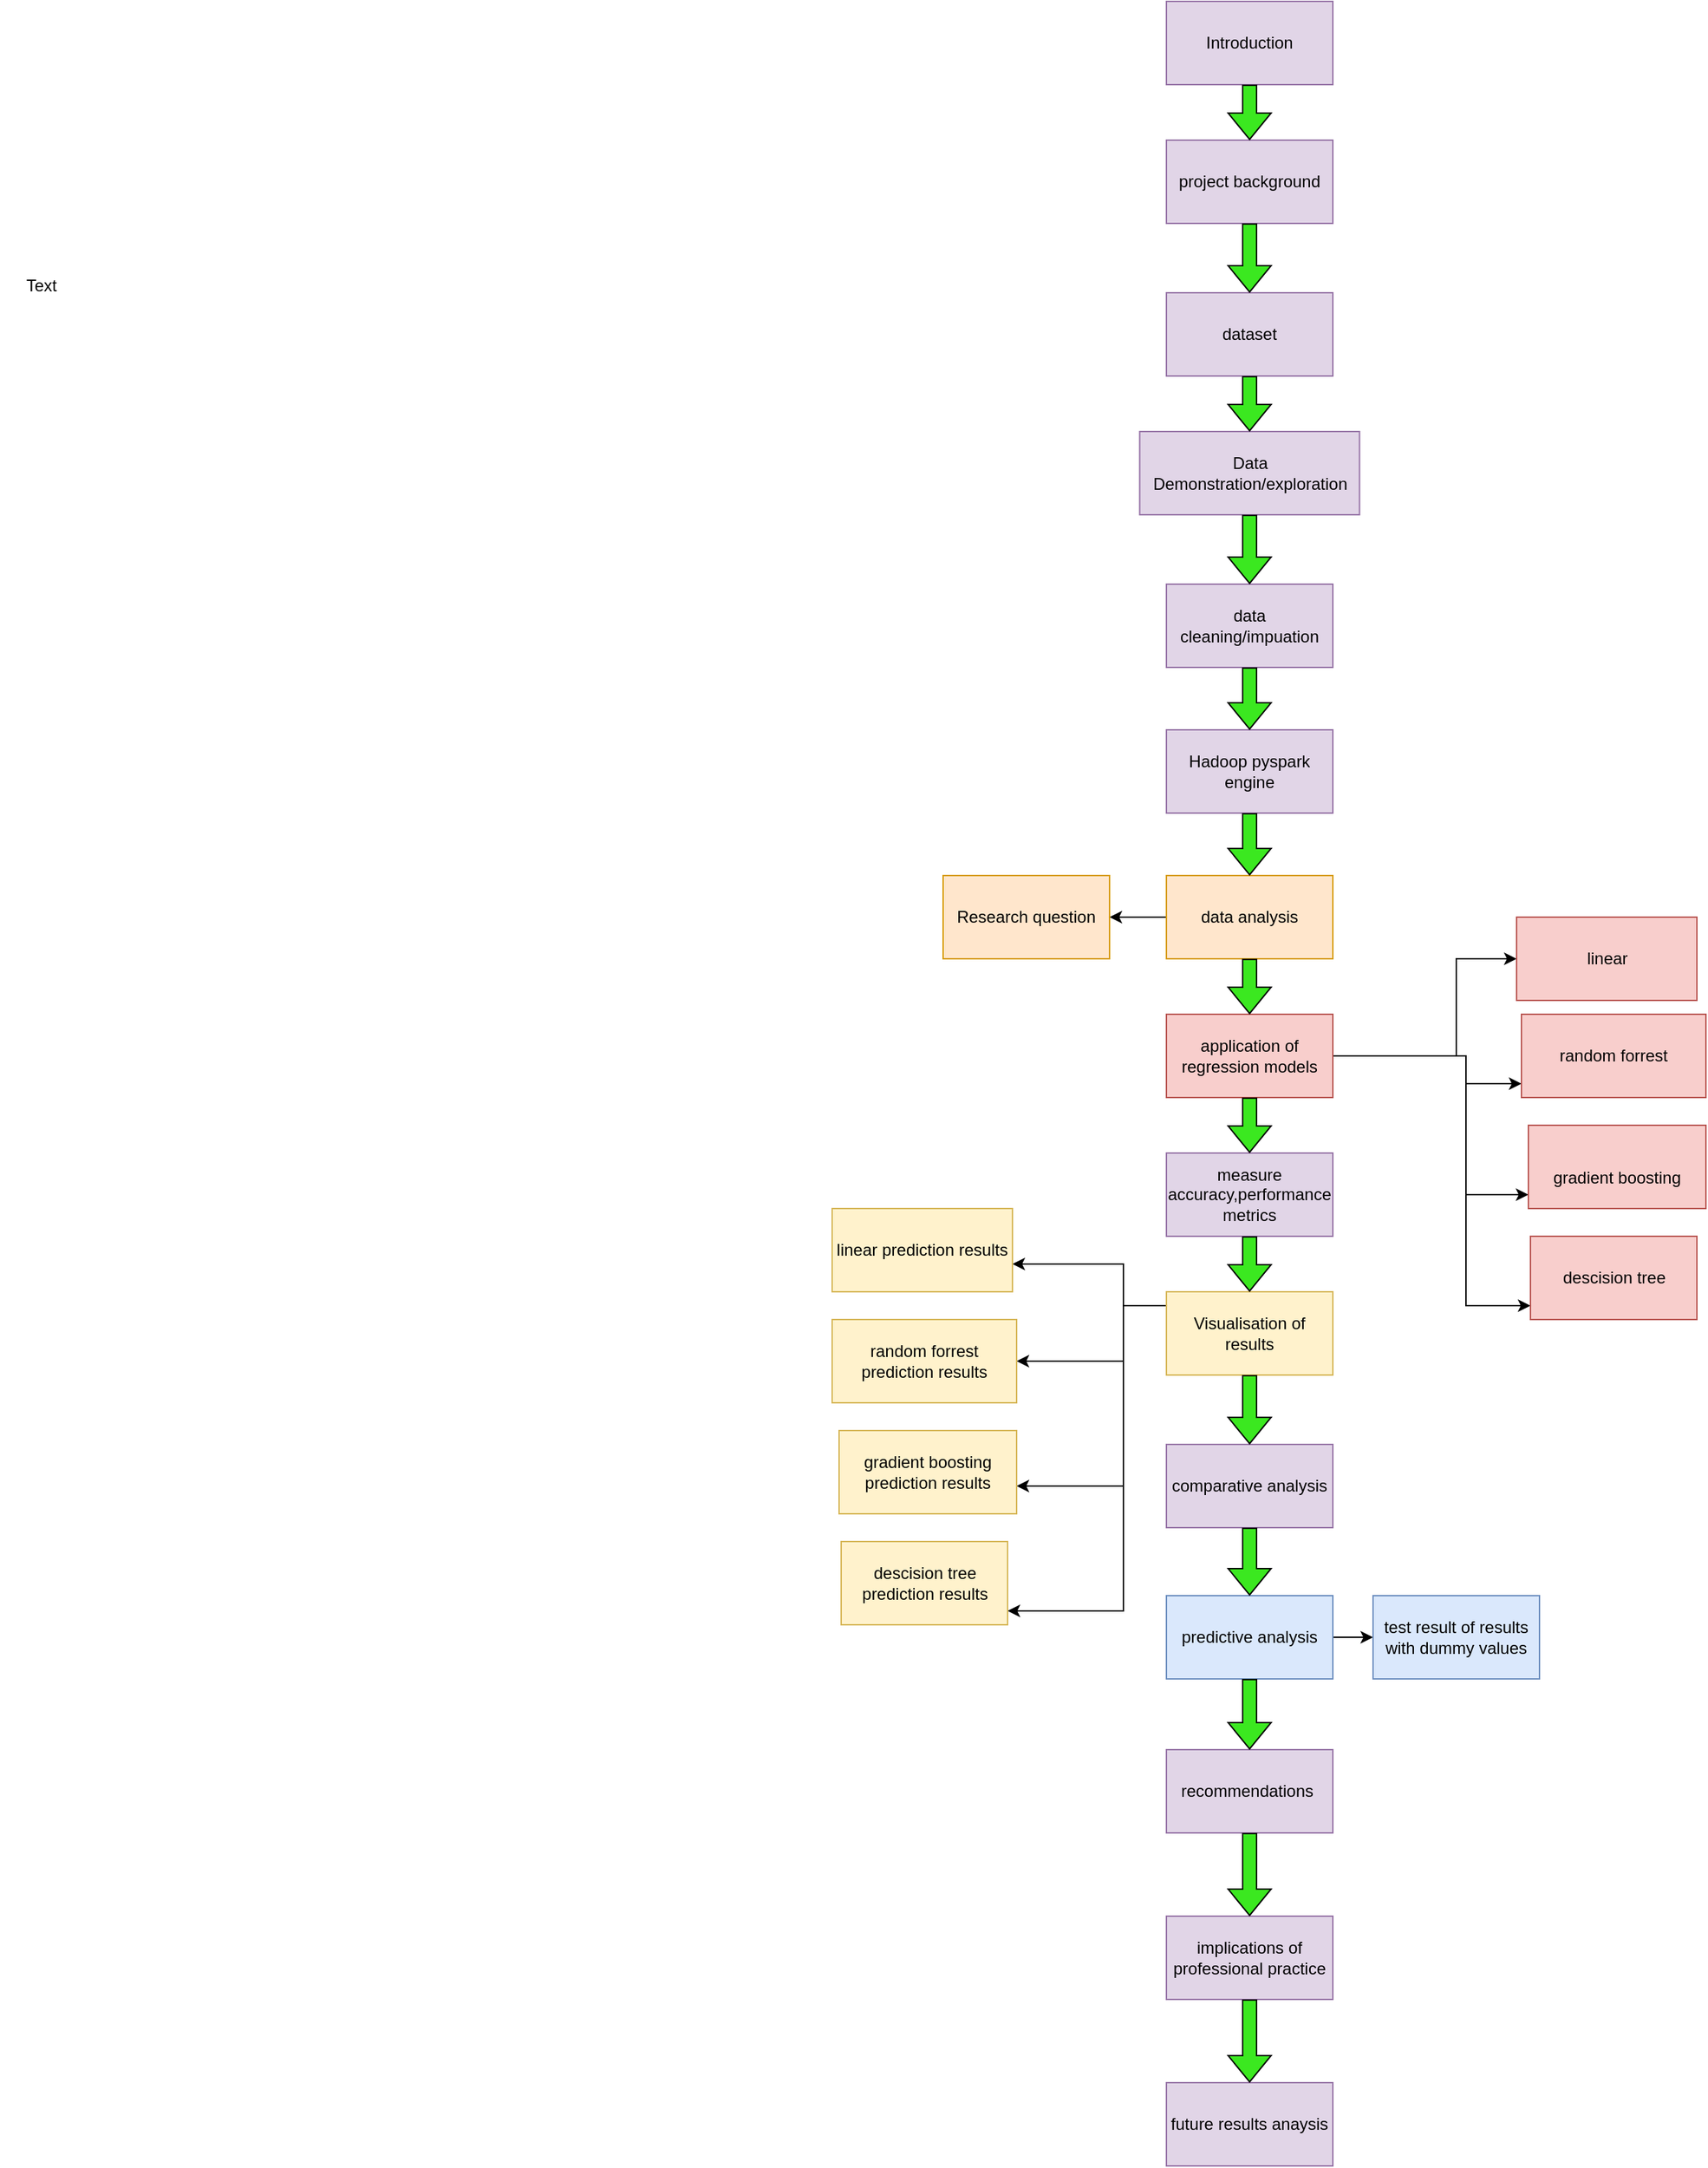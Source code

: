 <mxfile version="20.3.0" type="device"><diagram id="C5RBs43oDa-KdzZeNtuy" name="Page-1"><mxGraphModel dx="1865" dy="649" grid="1" gridSize="10" guides="1" tooltips="1" connect="1" arrows="1" fold="1" page="1" pageScale="1" pageWidth="827" pageHeight="1169" math="0" shadow="0"><root><mxCell id="WIyWlLk6GJQsqaUBKTNV-0"/><mxCell id="WIyWlLk6GJQsqaUBKTNV-1" parent="WIyWlLk6GJQsqaUBKTNV-0"/><mxCell id="utOqxMnaWdYdPfF11MEj-0" value="dataset" style="rounded=0;whiteSpace=wrap;html=1;fillColor=#e1d5e7;strokeColor=#9673a6;" vertex="1" parent="WIyWlLk6GJQsqaUBKTNV-1"><mxGeometry x="781" y="230" width="120" height="60" as="geometry"/></mxCell><mxCell id="utOqxMnaWdYdPfF11MEj-3" value="Data Demonstration/exploration" style="rounded=0;whiteSpace=wrap;html=1;fillColor=#e1d5e7;strokeColor=#9673a6;" vertex="1" parent="WIyWlLk6GJQsqaUBKTNV-1"><mxGeometry x="761.75" y="330" width="158.5" height="60" as="geometry"/></mxCell><mxCell id="utOqxMnaWdYdPfF11MEj-4" value="data cleaning/impuation" style="rounded=0;whiteSpace=wrap;html=1;fillColor=#e1d5e7;strokeColor=#9673a6;" vertex="1" parent="WIyWlLk6GJQsqaUBKTNV-1"><mxGeometry x="781" y="440" width="120" height="60" as="geometry"/></mxCell><mxCell id="utOqxMnaWdYdPfF11MEj-5" value="Hadoop pyspark engine" style="rounded=0;whiteSpace=wrap;html=1;fillColor=#e1d5e7;strokeColor=#9673a6;" vertex="1" parent="WIyWlLk6GJQsqaUBKTNV-1"><mxGeometry x="781" y="545" width="120" height="60" as="geometry"/></mxCell><mxCell id="utOqxMnaWdYdPfF11MEj-6" value="Text" style="text;html=1;strokeColor=none;fillColor=none;align=center;verticalAlign=middle;whiteSpace=wrap;rounded=0;" vertex="1" parent="WIyWlLk6GJQsqaUBKTNV-1"><mxGeometry x="-60" y="210" width="60" height="30" as="geometry"/></mxCell><mxCell id="utOqxMnaWdYdPfF11MEj-22" style="edgeStyle=orthogonalEdgeStyle;rounded=0;orthogonalLoop=1;jettySize=auto;html=1;" edge="1" parent="WIyWlLk6GJQsqaUBKTNV-1" source="utOqxMnaWdYdPfF11MEj-7" target="utOqxMnaWdYdPfF11MEj-82"><mxGeometry relative="1" as="geometry"><mxPoint x="590" y="635" as="targetPoint"/></mxGeometry></mxCell><mxCell id="utOqxMnaWdYdPfF11MEj-7" value="data analysis" style="rounded=0;whiteSpace=wrap;html=1;fillColor=#ffe6cc;strokeColor=#d79b00;" vertex="1" parent="WIyWlLk6GJQsqaUBKTNV-1"><mxGeometry x="781" y="650" width="120" height="60" as="geometry"/></mxCell><mxCell id="utOqxMnaWdYdPfF11MEj-15" value="Introduction" style="rounded=0;whiteSpace=wrap;html=1;fillColor=#e1d5e7;strokeColor=#9673a6;" vertex="1" parent="WIyWlLk6GJQsqaUBKTNV-1"><mxGeometry x="781" y="20" width="120" height="60" as="geometry"/></mxCell><mxCell id="utOqxMnaWdYdPfF11MEj-16" value="project background" style="rounded=0;whiteSpace=wrap;html=1;fillColor=#e1d5e7;strokeColor=#9673a6;" vertex="1" parent="WIyWlLk6GJQsqaUBKTNV-1"><mxGeometry x="781" y="120" width="120" height="60" as="geometry"/></mxCell><mxCell id="utOqxMnaWdYdPfF11MEj-28" style="edgeStyle=orthogonalEdgeStyle;rounded=0;orthogonalLoop=1;jettySize=auto;html=1;" edge="1" parent="WIyWlLk6GJQsqaUBKTNV-1" source="utOqxMnaWdYdPfF11MEj-24" target="utOqxMnaWdYdPfF11MEj-27"><mxGeometry relative="1" as="geometry"><mxPoint x="898" y="730" as="sourcePoint"/><mxPoint x="1037" y="730" as="targetPoint"/><Array as="points"><mxPoint x="990" y="780"/><mxPoint x="990" y="710"/></Array></mxGeometry></mxCell><mxCell id="utOqxMnaWdYdPfF11MEj-43" style="edgeStyle=orthogonalEdgeStyle;rounded=0;orthogonalLoop=1;jettySize=auto;html=1;" edge="1" parent="WIyWlLk6GJQsqaUBKTNV-1" source="utOqxMnaWdYdPfF11MEj-24" target="utOqxMnaWdYdPfF11MEj-42"><mxGeometry relative="1" as="geometry"><mxPoint x="898" y="730" as="sourcePoint"/><Array as="points"><mxPoint x="997" y="780"/><mxPoint x="997" y="800"/></Array></mxGeometry></mxCell><mxCell id="utOqxMnaWdYdPfF11MEj-45" style="edgeStyle=orthogonalEdgeStyle;rounded=0;orthogonalLoop=1;jettySize=auto;html=1;" edge="1" parent="WIyWlLk6GJQsqaUBKTNV-1" source="utOqxMnaWdYdPfF11MEj-24" target="utOqxMnaWdYdPfF11MEj-44"><mxGeometry relative="1" as="geometry"><mxPoint x="898" y="730" as="sourcePoint"/><Array as="points"><mxPoint x="997" y="780"/><mxPoint x="997" y="880"/></Array></mxGeometry></mxCell><mxCell id="utOqxMnaWdYdPfF11MEj-47" style="edgeStyle=orthogonalEdgeStyle;rounded=0;orthogonalLoop=1;jettySize=auto;html=1;" edge="1" parent="WIyWlLk6GJQsqaUBKTNV-1" source="utOqxMnaWdYdPfF11MEj-24" target="utOqxMnaWdYdPfF11MEj-46"><mxGeometry relative="1" as="geometry"><mxPoint x="898" y="730" as="sourcePoint"/><Array as="points"><mxPoint x="997" y="780"/><mxPoint x="997" y="960"/></Array></mxGeometry></mxCell><mxCell id="utOqxMnaWdYdPfF11MEj-24" value="application of regression models" style="rounded=0;whiteSpace=wrap;html=1;fillColor=#f8cecc;strokeColor=#b85450;" vertex="1" parent="WIyWlLk6GJQsqaUBKTNV-1"><mxGeometry x="781" y="750" width="120" height="60" as="geometry"/></mxCell><mxCell id="utOqxMnaWdYdPfF11MEj-26" value="measure accuracy,performance metrics" style="rounded=0;whiteSpace=wrap;html=1;fillColor=#e1d5e7;strokeColor=#9673a6;" vertex="1" parent="WIyWlLk6GJQsqaUBKTNV-1"><mxGeometry x="781" y="850" width="120" height="60" as="geometry"/></mxCell><mxCell id="utOqxMnaWdYdPfF11MEj-27" value="linear&lt;br&gt;" style="rounded=0;whiteSpace=wrap;html=1;fillColor=#f8cecc;strokeColor=#b85450;" vertex="1" parent="WIyWlLk6GJQsqaUBKTNV-1"><mxGeometry x="1033.5" y="680" width="130" height="60" as="geometry"/></mxCell><mxCell id="utOqxMnaWdYdPfF11MEj-52" style="edgeStyle=orthogonalEdgeStyle;rounded=0;orthogonalLoop=1;jettySize=auto;html=1;" edge="1" parent="WIyWlLk6GJQsqaUBKTNV-1" source="utOqxMnaWdYdPfF11MEj-30" target="utOqxMnaWdYdPfF11MEj-48"><mxGeometry relative="1" as="geometry"><Array as="points"><mxPoint x="750" y="960"/><mxPoint x="750" y="930"/></Array></mxGeometry></mxCell><mxCell id="utOqxMnaWdYdPfF11MEj-53" style="edgeStyle=orthogonalEdgeStyle;rounded=0;orthogonalLoop=1;jettySize=auto;html=1;" edge="1" parent="WIyWlLk6GJQsqaUBKTNV-1" source="utOqxMnaWdYdPfF11MEj-30" target="utOqxMnaWdYdPfF11MEj-49"><mxGeometry relative="1" as="geometry"><Array as="points"><mxPoint x="750" y="960"/><mxPoint x="750" y="1000"/></Array></mxGeometry></mxCell><mxCell id="utOqxMnaWdYdPfF11MEj-54" style="edgeStyle=orthogonalEdgeStyle;rounded=0;orthogonalLoop=1;jettySize=auto;html=1;" edge="1" parent="WIyWlLk6GJQsqaUBKTNV-1" source="utOqxMnaWdYdPfF11MEj-30" target="utOqxMnaWdYdPfF11MEj-50"><mxGeometry relative="1" as="geometry"><Array as="points"><mxPoint x="750" y="960"/><mxPoint x="750" y="1090"/></Array></mxGeometry></mxCell><mxCell id="utOqxMnaWdYdPfF11MEj-55" style="edgeStyle=orthogonalEdgeStyle;rounded=0;orthogonalLoop=1;jettySize=auto;html=1;" edge="1" parent="WIyWlLk6GJQsqaUBKTNV-1" source="utOqxMnaWdYdPfF11MEj-30" target="utOqxMnaWdYdPfF11MEj-51"><mxGeometry relative="1" as="geometry"><Array as="points"><mxPoint x="750" y="960"/><mxPoint x="750" y="1180"/></Array></mxGeometry></mxCell><mxCell id="utOqxMnaWdYdPfF11MEj-30" value="Visualisation of results" style="rounded=0;whiteSpace=wrap;html=1;fillColor=#fff2cc;strokeColor=#d6b656;" vertex="1" parent="WIyWlLk6GJQsqaUBKTNV-1"><mxGeometry x="781" y="950" width="120" height="60" as="geometry"/></mxCell><mxCell id="utOqxMnaWdYdPfF11MEj-41" style="edgeStyle=orthogonalEdgeStyle;rounded=0;orthogonalLoop=1;jettySize=auto;html=1;" edge="1" parent="WIyWlLk6GJQsqaUBKTNV-1" source="utOqxMnaWdYdPfF11MEj-31" target="utOqxMnaWdYdPfF11MEj-32"><mxGeometry relative="1" as="geometry"/></mxCell><mxCell id="utOqxMnaWdYdPfF11MEj-31" value="predictive analysis" style="rounded=0;whiteSpace=wrap;html=1;fillColor=#dae8fc;strokeColor=#6c8ebf;" vertex="1" parent="WIyWlLk6GJQsqaUBKTNV-1"><mxGeometry x="781" y="1169" width="120" height="60" as="geometry"/></mxCell><mxCell id="utOqxMnaWdYdPfF11MEj-32" value="test result of results with dummy values" style="rounded=0;whiteSpace=wrap;html=1;fillColor=#dae8fc;strokeColor=#6c8ebf;" vertex="1" parent="WIyWlLk6GJQsqaUBKTNV-1"><mxGeometry x="930" y="1169" width="120" height="60" as="geometry"/></mxCell><mxCell id="utOqxMnaWdYdPfF11MEj-33" value="comparative analysis" style="rounded=0;whiteSpace=wrap;html=1;fillColor=#e1d5e7;strokeColor=#9673a6;" vertex="1" parent="WIyWlLk6GJQsqaUBKTNV-1"><mxGeometry x="781" y="1060" width="120" height="60" as="geometry"/></mxCell><mxCell id="utOqxMnaWdYdPfF11MEj-34" value="recommendations&amp;nbsp;" style="rounded=0;whiteSpace=wrap;html=1;fillColor=#e1d5e7;strokeColor=#9673a6;" vertex="1" parent="WIyWlLk6GJQsqaUBKTNV-1"><mxGeometry x="781" y="1280" width="120" height="60" as="geometry"/></mxCell><mxCell id="utOqxMnaWdYdPfF11MEj-35" value="implications of professional practice" style="rounded=0;whiteSpace=wrap;html=1;fillColor=#e1d5e7;strokeColor=#9673a6;" vertex="1" parent="WIyWlLk6GJQsqaUBKTNV-1"><mxGeometry x="781" y="1400" width="120" height="60" as="geometry"/></mxCell><mxCell id="utOqxMnaWdYdPfF11MEj-36" value="future results anaysis" style="rounded=0;whiteSpace=wrap;html=1;fillColor=#e1d5e7;strokeColor=#9673a6;" vertex="1" parent="WIyWlLk6GJQsqaUBKTNV-1"><mxGeometry x="781" y="1520" width="120" height="60" as="geometry"/></mxCell><mxCell id="utOqxMnaWdYdPfF11MEj-42" value="random forrest" style="rounded=0;whiteSpace=wrap;html=1;fillColor=#f8cecc;strokeColor=#b85450;" vertex="1" parent="WIyWlLk6GJQsqaUBKTNV-1"><mxGeometry x="1037" y="750" width="133" height="60" as="geometry"/></mxCell><mxCell id="utOqxMnaWdYdPfF11MEj-44" value="&lt;br&gt;gradient boosting" style="rounded=0;whiteSpace=wrap;html=1;fillColor=#f8cecc;strokeColor=#b85450;" vertex="1" parent="WIyWlLk6GJQsqaUBKTNV-1"><mxGeometry x="1042" y="830" width="128" height="60" as="geometry"/></mxCell><mxCell id="utOqxMnaWdYdPfF11MEj-46" value="descision tree" style="rounded=0;whiteSpace=wrap;html=1;fillColor=#f8cecc;strokeColor=#b85450;" vertex="1" parent="WIyWlLk6GJQsqaUBKTNV-1"><mxGeometry x="1043.5" y="910" width="120" height="60" as="geometry"/></mxCell><mxCell id="utOqxMnaWdYdPfF11MEj-48" value="linear prediction results" style="rounded=0;whiteSpace=wrap;html=1;fillColor=#fff2cc;strokeColor=#d6b656;" vertex="1" parent="WIyWlLk6GJQsqaUBKTNV-1"><mxGeometry x="540" y="890" width="130" height="60" as="geometry"/></mxCell><mxCell id="utOqxMnaWdYdPfF11MEj-49" value="random forrest prediction results" style="rounded=0;whiteSpace=wrap;html=1;fillColor=#fff2cc;strokeColor=#d6b656;" vertex="1" parent="WIyWlLk6GJQsqaUBKTNV-1"><mxGeometry x="540" y="970" width="133" height="60" as="geometry"/></mxCell><mxCell id="utOqxMnaWdYdPfF11MEj-50" value="gradient boosting prediction results" style="rounded=0;whiteSpace=wrap;html=1;fillColor=#fff2cc;strokeColor=#d6b656;" vertex="1" parent="WIyWlLk6GJQsqaUBKTNV-1"><mxGeometry x="545" y="1050" width="128" height="60" as="geometry"/></mxCell><mxCell id="utOqxMnaWdYdPfF11MEj-51" value="descision tree&lt;br&gt;prediction results" style="rounded=0;whiteSpace=wrap;html=1;fillColor=#fff2cc;strokeColor=#d6b656;" vertex="1" parent="WIyWlLk6GJQsqaUBKTNV-1"><mxGeometry x="546.5" y="1130" width="120" height="60" as="geometry"/></mxCell><mxCell id="utOqxMnaWdYdPfF11MEj-61" value="" style="shape=flexArrow;endArrow=classic;html=1;rounded=0;fillColor=#3BE820;strokeColor=#000000;" edge="1" parent="WIyWlLk6GJQsqaUBKTNV-1" source="utOqxMnaWdYdPfF11MEj-15" target="utOqxMnaWdYdPfF11MEj-16"><mxGeometry width="50" height="50" relative="1" as="geometry"><mxPoint x="860" y="-140" as="sourcePoint"/><mxPoint x="950" y="-190" as="targetPoint"/><Array as="points"/></mxGeometry></mxCell><mxCell id="utOqxMnaWdYdPfF11MEj-62" value="" style="shape=flexArrow;endArrow=classic;html=1;rounded=0;fillColor=#3BE820;strokeColor=#000000;" edge="1" parent="WIyWlLk6GJQsqaUBKTNV-1" source="utOqxMnaWdYdPfF11MEj-16" target="utOqxMnaWdYdPfF11MEj-0"><mxGeometry width="50" height="50" relative="1" as="geometry"><mxPoint x="897" y="-46" as="sourcePoint"/><mxPoint x="897" y="34" as="targetPoint"/><Array as="points"/></mxGeometry></mxCell><mxCell id="utOqxMnaWdYdPfF11MEj-68" value="" style="shape=flexArrow;endArrow=classic;html=1;rounded=0;fillColor=#3BE820;" edge="1" parent="WIyWlLk6GJQsqaUBKTNV-1" source="utOqxMnaWdYdPfF11MEj-0" target="utOqxMnaWdYdPfF11MEj-3"><mxGeometry width="50" height="50" relative="1" as="geometry"><mxPoint x="860" y="190" as="sourcePoint"/><mxPoint x="910" y="140" as="targetPoint"/></mxGeometry></mxCell><mxCell id="utOqxMnaWdYdPfF11MEj-71" value="" style="shape=flexArrow;endArrow=classic;html=1;rounded=0;fillColor=#3BE820;" edge="1" parent="WIyWlLk6GJQsqaUBKTNV-1" source="utOqxMnaWdYdPfF11MEj-3" target="utOqxMnaWdYdPfF11MEj-4"><mxGeometry width="50" height="50" relative="1" as="geometry"><mxPoint x="900" y="310" as="sourcePoint"/><mxPoint x="950" y="260" as="targetPoint"/></mxGeometry></mxCell><mxCell id="utOqxMnaWdYdPfF11MEj-72" value="" style="shape=flexArrow;endArrow=classic;html=1;rounded=0;fillColor=#3BE820;" edge="1" parent="WIyWlLk6GJQsqaUBKTNV-1" source="utOqxMnaWdYdPfF11MEj-4" target="utOqxMnaWdYdPfF11MEj-5"><mxGeometry width="50" height="50" relative="1" as="geometry"><mxPoint x="940" y="460" as="sourcePoint"/><mxPoint x="990" y="410" as="targetPoint"/></mxGeometry></mxCell><mxCell id="utOqxMnaWdYdPfF11MEj-73" value="" style="shape=flexArrow;endArrow=classic;html=1;rounded=0;fillColor=#3BE820;" edge="1" parent="WIyWlLk6GJQsqaUBKTNV-1" source="utOqxMnaWdYdPfF11MEj-5" target="utOqxMnaWdYdPfF11MEj-7"><mxGeometry width="50" height="50" relative="1" as="geometry"><mxPoint x="820" y="560" as="sourcePoint"/><mxPoint x="870" y="510" as="targetPoint"/></mxGeometry></mxCell><mxCell id="utOqxMnaWdYdPfF11MEj-74" value="" style="shape=flexArrow;endArrow=classic;html=1;rounded=0;fillColor=#3BE820;" edge="1" parent="WIyWlLk6GJQsqaUBKTNV-1" source="utOqxMnaWdYdPfF11MEj-7" target="utOqxMnaWdYdPfF11MEj-24"><mxGeometry width="50" height="50" relative="1" as="geometry"><mxPoint x="820" y="730" as="sourcePoint"/><mxPoint x="870" y="680" as="targetPoint"/></mxGeometry></mxCell><mxCell id="utOqxMnaWdYdPfF11MEj-75" value="" style="shape=flexArrow;endArrow=classic;html=1;rounded=0;fillColor=#3BE820;" edge="1" parent="WIyWlLk6GJQsqaUBKTNV-1" source="utOqxMnaWdYdPfF11MEj-24" target="utOqxMnaWdYdPfF11MEj-26"><mxGeometry width="50" height="50" relative="1" as="geometry"><mxPoint x="820" y="850" as="sourcePoint"/><mxPoint x="870" y="800" as="targetPoint"/></mxGeometry></mxCell><mxCell id="utOqxMnaWdYdPfF11MEj-76" value="" style="shape=flexArrow;endArrow=classic;html=1;rounded=0;fillColor=#3BE820;" edge="1" parent="WIyWlLk6GJQsqaUBKTNV-1" source="utOqxMnaWdYdPfF11MEj-26" target="utOqxMnaWdYdPfF11MEj-30"><mxGeometry width="50" height="50" relative="1" as="geometry"><mxPoint x="930" y="910" as="sourcePoint"/><mxPoint x="980" y="860" as="targetPoint"/></mxGeometry></mxCell><mxCell id="utOqxMnaWdYdPfF11MEj-77" value="" style="shape=flexArrow;endArrow=classic;html=1;rounded=0;fillColor=#3BE820;" edge="1" parent="WIyWlLk6GJQsqaUBKTNV-1" source="utOqxMnaWdYdPfF11MEj-30" target="utOqxMnaWdYdPfF11MEj-33"><mxGeometry width="50" height="50" relative="1" as="geometry"><mxPoint x="820" y="1070" as="sourcePoint"/><mxPoint x="870" y="1020" as="targetPoint"/></mxGeometry></mxCell><mxCell id="utOqxMnaWdYdPfF11MEj-78" value="" style="shape=flexArrow;endArrow=classic;html=1;rounded=0;fillColor=#3BE820;" edge="1" parent="WIyWlLk6GJQsqaUBKTNV-1" source="utOqxMnaWdYdPfF11MEj-33" target="utOqxMnaWdYdPfF11MEj-31"><mxGeometry width="50" height="50" relative="1" as="geometry"><mxPoint x="810" y="1151" as="sourcePoint"/><mxPoint x="950" y="1111" as="targetPoint"/></mxGeometry></mxCell><mxCell id="utOqxMnaWdYdPfF11MEj-79" value="" style="shape=flexArrow;endArrow=classic;html=1;rounded=0;fillColor=#3BE820;" edge="1" parent="WIyWlLk6GJQsqaUBKTNV-1" source="utOqxMnaWdYdPfF11MEj-31" target="utOqxMnaWdYdPfF11MEj-34"><mxGeometry width="50" height="50" relative="1" as="geometry"><mxPoint x="1040" y="1311" as="sourcePoint"/><mxPoint x="1090" y="1261" as="targetPoint"/></mxGeometry></mxCell><mxCell id="utOqxMnaWdYdPfF11MEj-80" value="" style="shape=flexArrow;endArrow=classic;html=1;rounded=0;fillColor=#3BE820;" edge="1" parent="WIyWlLk6GJQsqaUBKTNV-1" source="utOqxMnaWdYdPfF11MEj-34" target="utOqxMnaWdYdPfF11MEj-35"><mxGeometry width="50" height="50" relative="1" as="geometry"><mxPoint x="930" y="1401" as="sourcePoint"/><mxPoint x="980" y="1351" as="targetPoint"/></mxGeometry></mxCell><mxCell id="utOqxMnaWdYdPfF11MEj-81" value="" style="shape=flexArrow;endArrow=classic;html=1;rounded=0;fillColor=#3BE820;" edge="1" parent="WIyWlLk6GJQsqaUBKTNV-1" source="utOqxMnaWdYdPfF11MEj-35" target="utOqxMnaWdYdPfF11MEj-36"><mxGeometry width="50" height="50" relative="1" as="geometry"><mxPoint x="930" y="1521" as="sourcePoint"/><mxPoint x="980" y="1471" as="targetPoint"/></mxGeometry></mxCell><mxCell id="utOqxMnaWdYdPfF11MEj-82" value="Research question" style="rounded=0;whiteSpace=wrap;html=1;fillColor=#ffe6cc;strokeColor=#d79b00;" vertex="1" parent="WIyWlLk6GJQsqaUBKTNV-1"><mxGeometry x="620" y="650" width="120" height="60" as="geometry"/></mxCell></root></mxGraphModel></diagram></mxfile>